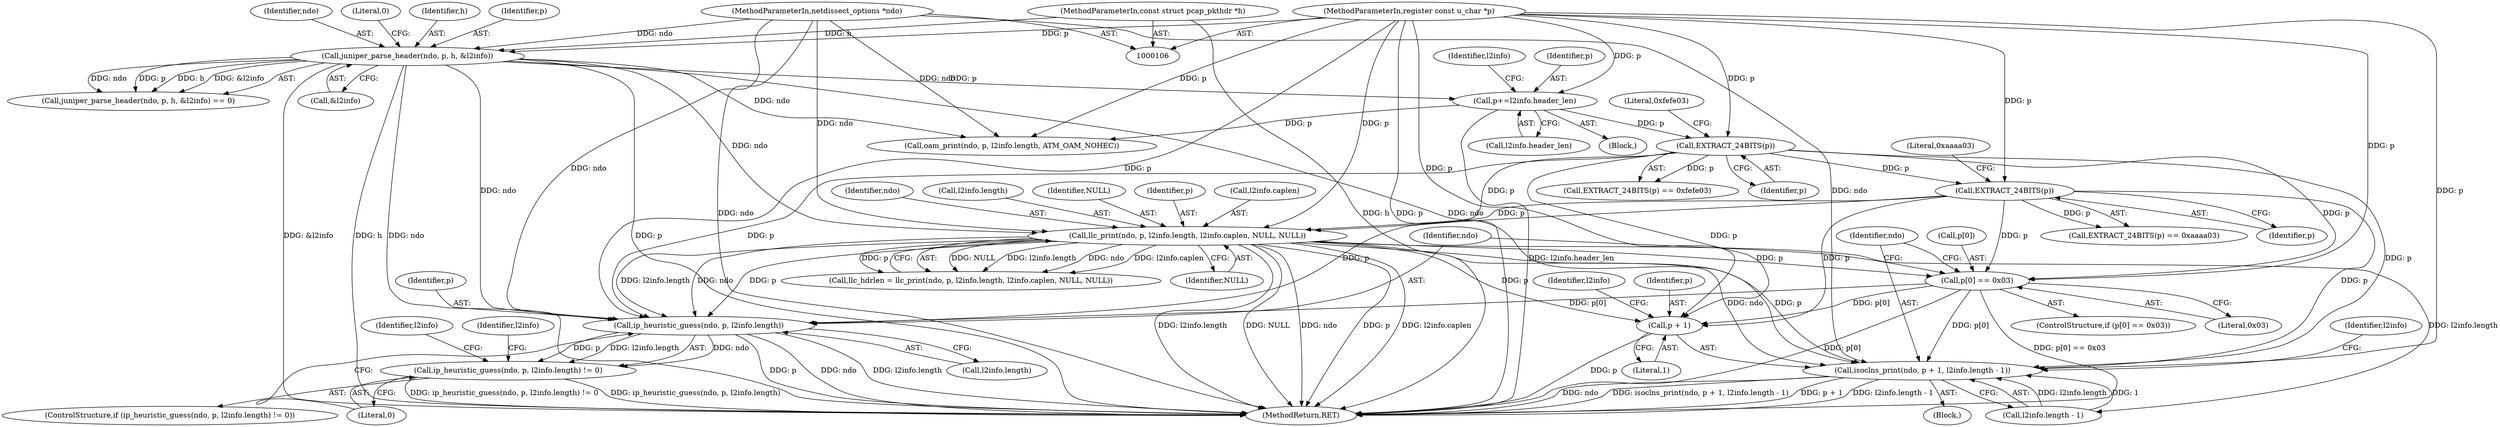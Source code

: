 digraph "0_tcpdump_1dcd10aceabbc03bf571ea32b892c522cbe923de_5@array" {
"1000189" [label="(Call,p[0] == 0x03)"];
"1000163" [label="(Call,EXTRACT_24BITS(p))"];
"1000159" [label="(Call,EXTRACT_24BITS(p))"];
"1000131" [label="(Call,p+=l2info.header_len)"];
"1000120" [label="(Call,juniper_parse_header(ndo, p, h, &l2info))"];
"1000107" [label="(MethodParameterIn,netdissect_options *ndo)"];
"1000109" [label="(MethodParameterIn,register const u_char *p)"];
"1000108" [label="(MethodParameterIn,const struct pcap_pkthdr *h)"];
"1000169" [label="(Call,llc_print(ndo, p, l2info.length, l2info.caplen, NULL, NULL))"];
"1000195" [label="(Call,isoclns_print(ndo, p + 1, l2info.length - 1))"];
"1000197" [label="(Call,p + 1)"];
"1000211" [label="(Call,ip_heuristic_guess(ndo, p, l2info.length))"];
"1000210" [label="(Call,ip_heuristic_guess(ndo, p, l2info.length) != 0)"];
"1000160" [label="(Identifier,p)"];
"1000217" [label="(Literal,0)"];
"1000119" [label="(Call,juniper_parse_header(ndo, p, h, &l2info) == 0)"];
"1000224" [label="(Identifier,l2info)"];
"1000198" [label="(Identifier,p)"];
"1000197" [label="(Call,p + 1)"];
"1000163" [label="(Call,EXTRACT_24BITS(p))"];
"1000158" [label="(Call,EXTRACT_24BITS(p) == 0xfefe03)"];
"1000161" [label="(Literal,0xfefe03)"];
"1000175" [label="(Call,l2info.caplen)"];
"1000162" [label="(Call,EXTRACT_24BITS(p) == 0xaaaa03)"];
"1000132" [label="(Identifier,p)"];
"1000122" [label="(Identifier,p)"];
"1000213" [label="(Identifier,p)"];
"1000194" [label="(Block,)"];
"1000108" [label="(MethodParameterIn,const struct pcap_pkthdr *h)"];
"1000199" [label="(Literal,1)"];
"1000169" [label="(Call,llc_print(ndo, p, l2info.length, l2info.caplen, NULL, NULL))"];
"1000179" [label="(Identifier,NULL)"];
"1000189" [label="(Call,p[0] == 0x03)"];
"1000214" [label="(Call,l2info.length)"];
"1000211" [label="(Call,ip_heuristic_guess(ndo, p, l2info.length))"];
"1000109" [label="(MethodParameterIn,register const u_char *p)"];
"1000107" [label="(MethodParameterIn,netdissect_options *ndo)"];
"1000209" [label="(ControlStructure,if (ip_heuristic_guess(ndo, p, l2info.length) != 0))"];
"1000170" [label="(Identifier,ndo)"];
"1000165" [label="(Literal,0xaaaa03)"];
"1000140" [label="(Identifier,l2info)"];
"1000188" [label="(ControlStructure,if (p[0] == 0x03))"];
"1000200" [label="(Call,l2info.length - 1)"];
"1000167" [label="(Call,llc_hdrlen = llc_print(ndo, p, l2info.length, l2info.caplen, NULL, NULL))"];
"1000196" [label="(Identifier,ndo)"];
"1000159" [label="(Call,EXTRACT_24BITS(p))"];
"1000131" [label="(Call,p+=l2info.header_len)"];
"1000210" [label="(Call,ip_heuristic_guess(ndo, p, l2info.length) != 0)"];
"1000121" [label="(Identifier,ndo)"];
"1000133" [label="(Call,l2info.header_len)"];
"1000110" [label="(Block,)"];
"1000164" [label="(Identifier,p)"];
"1000190" [label="(Call,p[0])"];
"1000195" [label="(Call,isoclns_print(ndo, p + 1, l2info.length - 1))"];
"1000172" [label="(Call,l2info.length)"];
"1000178" [label="(Identifier,NULL)"];
"1000220" [label="(Identifier,l2info)"];
"1000145" [label="(Call,oam_print(ndo, p, l2info.length, ATM_OAM_NOHEC))"];
"1000126" [label="(Literal,0)"];
"1000193" [label="(Literal,0x03)"];
"1000212" [label="(Identifier,ndo)"];
"1000120" [label="(Call,juniper_parse_header(ndo, p, h, &l2info))"];
"1000207" [label="(Identifier,l2info)"];
"1000226" [label="(MethodReturn,RET)"];
"1000171" [label="(Identifier,p)"];
"1000123" [label="(Identifier,h)"];
"1000124" [label="(Call,&l2info)"];
"1000202" [label="(Identifier,l2info)"];
"1000189" -> "1000188"  [label="AST: "];
"1000189" -> "1000193"  [label="CFG: "];
"1000190" -> "1000189"  [label="AST: "];
"1000193" -> "1000189"  [label="AST: "];
"1000196" -> "1000189"  [label="CFG: "];
"1000212" -> "1000189"  [label="CFG: "];
"1000189" -> "1000226"  [label="DDG: p[0]"];
"1000189" -> "1000226"  [label="DDG: p[0] == 0x03"];
"1000163" -> "1000189"  [label="DDG: p"];
"1000159" -> "1000189"  [label="DDG: p"];
"1000169" -> "1000189"  [label="DDG: p"];
"1000109" -> "1000189"  [label="DDG: p"];
"1000189" -> "1000195"  [label="DDG: p[0]"];
"1000189" -> "1000197"  [label="DDG: p[0]"];
"1000189" -> "1000211"  [label="DDG: p[0]"];
"1000163" -> "1000162"  [label="AST: "];
"1000163" -> "1000164"  [label="CFG: "];
"1000164" -> "1000163"  [label="AST: "];
"1000165" -> "1000163"  [label="CFG: "];
"1000163" -> "1000162"  [label="DDG: p"];
"1000159" -> "1000163"  [label="DDG: p"];
"1000109" -> "1000163"  [label="DDG: p"];
"1000163" -> "1000169"  [label="DDG: p"];
"1000163" -> "1000195"  [label="DDG: p"];
"1000163" -> "1000197"  [label="DDG: p"];
"1000163" -> "1000211"  [label="DDG: p"];
"1000159" -> "1000158"  [label="AST: "];
"1000159" -> "1000160"  [label="CFG: "];
"1000160" -> "1000159"  [label="AST: "];
"1000161" -> "1000159"  [label="CFG: "];
"1000159" -> "1000158"  [label="DDG: p"];
"1000131" -> "1000159"  [label="DDG: p"];
"1000109" -> "1000159"  [label="DDG: p"];
"1000159" -> "1000169"  [label="DDG: p"];
"1000159" -> "1000195"  [label="DDG: p"];
"1000159" -> "1000197"  [label="DDG: p"];
"1000159" -> "1000211"  [label="DDG: p"];
"1000131" -> "1000110"  [label="AST: "];
"1000131" -> "1000133"  [label="CFG: "];
"1000132" -> "1000131"  [label="AST: "];
"1000133" -> "1000131"  [label="AST: "];
"1000140" -> "1000131"  [label="CFG: "];
"1000131" -> "1000226"  [label="DDG: l2info.header_len"];
"1000120" -> "1000131"  [label="DDG: p"];
"1000109" -> "1000131"  [label="DDG: p"];
"1000131" -> "1000145"  [label="DDG: p"];
"1000120" -> "1000119"  [label="AST: "];
"1000120" -> "1000124"  [label="CFG: "];
"1000121" -> "1000120"  [label="AST: "];
"1000122" -> "1000120"  [label="AST: "];
"1000123" -> "1000120"  [label="AST: "];
"1000124" -> "1000120"  [label="AST: "];
"1000126" -> "1000120"  [label="CFG: "];
"1000120" -> "1000226"  [label="DDG: h"];
"1000120" -> "1000226"  [label="DDG: ndo"];
"1000120" -> "1000226"  [label="DDG: p"];
"1000120" -> "1000226"  [label="DDG: &l2info"];
"1000120" -> "1000119"  [label="DDG: ndo"];
"1000120" -> "1000119"  [label="DDG: p"];
"1000120" -> "1000119"  [label="DDG: h"];
"1000120" -> "1000119"  [label="DDG: &l2info"];
"1000107" -> "1000120"  [label="DDG: ndo"];
"1000109" -> "1000120"  [label="DDG: p"];
"1000108" -> "1000120"  [label="DDG: h"];
"1000120" -> "1000145"  [label="DDG: ndo"];
"1000120" -> "1000169"  [label="DDG: ndo"];
"1000120" -> "1000195"  [label="DDG: ndo"];
"1000120" -> "1000211"  [label="DDG: ndo"];
"1000107" -> "1000106"  [label="AST: "];
"1000107" -> "1000226"  [label="DDG: ndo"];
"1000107" -> "1000145"  [label="DDG: ndo"];
"1000107" -> "1000169"  [label="DDG: ndo"];
"1000107" -> "1000195"  [label="DDG: ndo"];
"1000107" -> "1000211"  [label="DDG: ndo"];
"1000109" -> "1000106"  [label="AST: "];
"1000109" -> "1000226"  [label="DDG: p"];
"1000109" -> "1000145"  [label="DDG: p"];
"1000109" -> "1000169"  [label="DDG: p"];
"1000109" -> "1000195"  [label="DDG: p"];
"1000109" -> "1000197"  [label="DDG: p"];
"1000109" -> "1000211"  [label="DDG: p"];
"1000108" -> "1000106"  [label="AST: "];
"1000108" -> "1000226"  [label="DDG: h"];
"1000169" -> "1000167"  [label="AST: "];
"1000169" -> "1000179"  [label="CFG: "];
"1000170" -> "1000169"  [label="AST: "];
"1000171" -> "1000169"  [label="AST: "];
"1000172" -> "1000169"  [label="AST: "];
"1000175" -> "1000169"  [label="AST: "];
"1000178" -> "1000169"  [label="AST: "];
"1000179" -> "1000169"  [label="AST: "];
"1000167" -> "1000169"  [label="CFG: "];
"1000169" -> "1000226"  [label="DDG: l2info.length"];
"1000169" -> "1000226"  [label="DDG: NULL"];
"1000169" -> "1000226"  [label="DDG: ndo"];
"1000169" -> "1000226"  [label="DDG: p"];
"1000169" -> "1000226"  [label="DDG: l2info.caplen"];
"1000169" -> "1000167"  [label="DDG: NULL"];
"1000169" -> "1000167"  [label="DDG: l2info.length"];
"1000169" -> "1000167"  [label="DDG: ndo"];
"1000169" -> "1000167"  [label="DDG: l2info.caplen"];
"1000169" -> "1000167"  [label="DDG: p"];
"1000169" -> "1000195"  [label="DDG: ndo"];
"1000169" -> "1000195"  [label="DDG: p"];
"1000169" -> "1000197"  [label="DDG: p"];
"1000169" -> "1000200"  [label="DDG: l2info.length"];
"1000169" -> "1000211"  [label="DDG: ndo"];
"1000169" -> "1000211"  [label="DDG: p"];
"1000169" -> "1000211"  [label="DDG: l2info.length"];
"1000195" -> "1000194"  [label="AST: "];
"1000195" -> "1000200"  [label="CFG: "];
"1000196" -> "1000195"  [label="AST: "];
"1000197" -> "1000195"  [label="AST: "];
"1000200" -> "1000195"  [label="AST: "];
"1000207" -> "1000195"  [label="CFG: "];
"1000195" -> "1000226"  [label="DDG: isoclns_print(ndo, p + 1, l2info.length - 1)"];
"1000195" -> "1000226"  [label="DDG: p + 1"];
"1000195" -> "1000226"  [label="DDG: l2info.length - 1"];
"1000195" -> "1000226"  [label="DDG: ndo"];
"1000200" -> "1000195"  [label="DDG: l2info.length"];
"1000200" -> "1000195"  [label="DDG: 1"];
"1000197" -> "1000199"  [label="CFG: "];
"1000198" -> "1000197"  [label="AST: "];
"1000199" -> "1000197"  [label="AST: "];
"1000202" -> "1000197"  [label="CFG: "];
"1000197" -> "1000226"  [label="DDG: p"];
"1000211" -> "1000210"  [label="AST: "];
"1000211" -> "1000214"  [label="CFG: "];
"1000212" -> "1000211"  [label="AST: "];
"1000213" -> "1000211"  [label="AST: "];
"1000214" -> "1000211"  [label="AST: "];
"1000217" -> "1000211"  [label="CFG: "];
"1000211" -> "1000226"  [label="DDG: ndo"];
"1000211" -> "1000226"  [label="DDG: l2info.length"];
"1000211" -> "1000226"  [label="DDG: p"];
"1000211" -> "1000210"  [label="DDG: ndo"];
"1000211" -> "1000210"  [label="DDG: p"];
"1000211" -> "1000210"  [label="DDG: l2info.length"];
"1000210" -> "1000209"  [label="AST: "];
"1000210" -> "1000217"  [label="CFG: "];
"1000217" -> "1000210"  [label="AST: "];
"1000220" -> "1000210"  [label="CFG: "];
"1000224" -> "1000210"  [label="CFG: "];
"1000210" -> "1000226"  [label="DDG: ip_heuristic_guess(ndo, p, l2info.length) != 0"];
"1000210" -> "1000226"  [label="DDG: ip_heuristic_guess(ndo, p, l2info.length)"];
}
